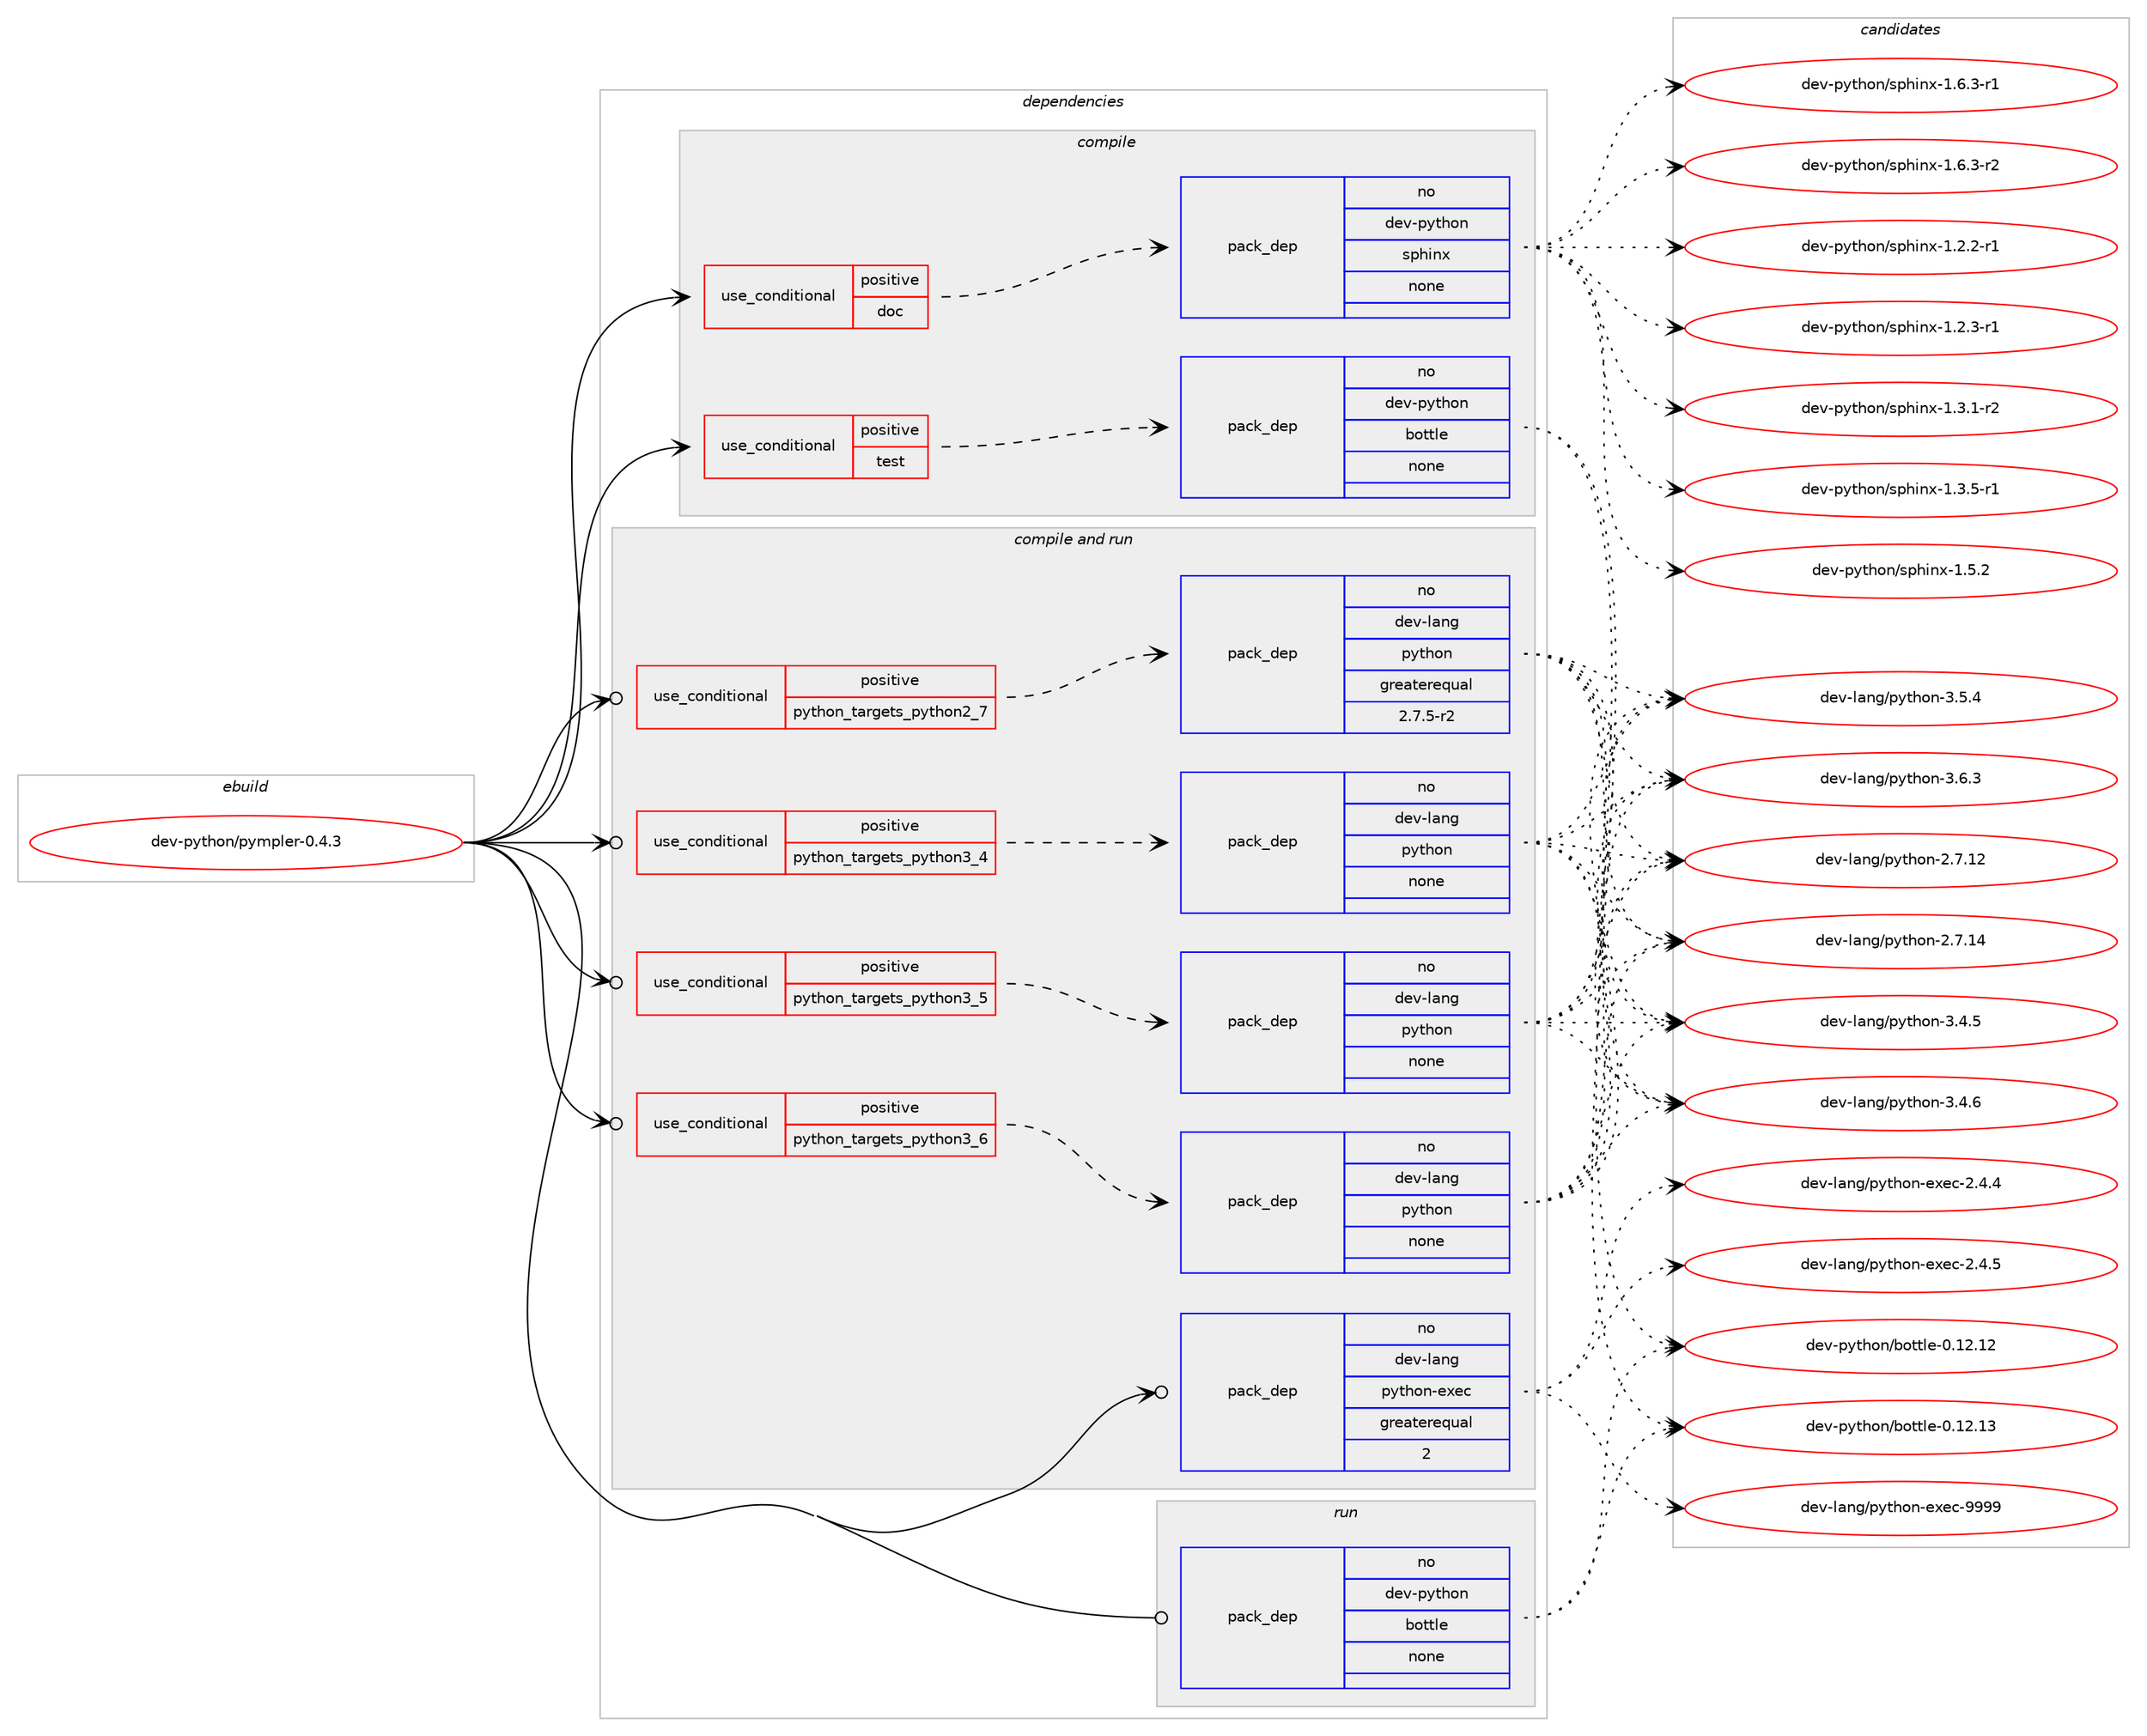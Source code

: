 digraph prolog {

# *************
# Graph options
# *************

newrank=true;
concentrate=true;
compound=true;
graph [rankdir=LR,fontname=Helvetica,fontsize=10,ranksep=1.5];#, ranksep=2.5, nodesep=0.2];
edge  [arrowhead=vee];
node  [fontname=Helvetica,fontsize=10];

# **********
# The ebuild
# **********

subgraph cluster_leftcol {
color=gray;
rank=same;
label=<<i>ebuild</i>>;
id [label="dev-python/pympler-0.4.3", color=red, width=4, href="../dev-python/pympler-0.4.3.svg"];
}

# ****************
# The dependencies
# ****************

subgraph cluster_midcol {
color=gray;
label=<<i>dependencies</i>>;
subgraph cluster_compile {
fillcolor="#eeeeee";
style=filled;
label=<<i>compile</i>>;
subgraph cond38841 {
dependency177638 [label=<<TABLE BORDER="0" CELLBORDER="1" CELLSPACING="0" CELLPADDING="4"><TR><TD ROWSPAN="3" CELLPADDING="10">use_conditional</TD></TR><TR><TD>positive</TD></TR><TR><TD>doc</TD></TR></TABLE>>, shape=none, color=red];
subgraph pack134879 {
dependency177639 [label=<<TABLE BORDER="0" CELLBORDER="1" CELLSPACING="0" CELLPADDING="4" WIDTH="220"><TR><TD ROWSPAN="6" CELLPADDING="30">pack_dep</TD></TR><TR><TD WIDTH="110">no</TD></TR><TR><TD>dev-python</TD></TR><TR><TD>sphinx</TD></TR><TR><TD>none</TD></TR><TR><TD></TD></TR></TABLE>>, shape=none, color=blue];
}
dependency177638:e -> dependency177639:w [weight=20,style="dashed",arrowhead="vee"];
}
id:e -> dependency177638:w [weight=20,style="solid",arrowhead="vee"];
subgraph cond38842 {
dependency177640 [label=<<TABLE BORDER="0" CELLBORDER="1" CELLSPACING="0" CELLPADDING="4"><TR><TD ROWSPAN="3" CELLPADDING="10">use_conditional</TD></TR><TR><TD>positive</TD></TR><TR><TD>test</TD></TR></TABLE>>, shape=none, color=red];
subgraph pack134880 {
dependency177641 [label=<<TABLE BORDER="0" CELLBORDER="1" CELLSPACING="0" CELLPADDING="4" WIDTH="220"><TR><TD ROWSPAN="6" CELLPADDING="30">pack_dep</TD></TR><TR><TD WIDTH="110">no</TD></TR><TR><TD>dev-python</TD></TR><TR><TD>bottle</TD></TR><TR><TD>none</TD></TR><TR><TD></TD></TR></TABLE>>, shape=none, color=blue];
}
dependency177640:e -> dependency177641:w [weight=20,style="dashed",arrowhead="vee"];
}
id:e -> dependency177640:w [weight=20,style="solid",arrowhead="vee"];
}
subgraph cluster_compileandrun {
fillcolor="#eeeeee";
style=filled;
label=<<i>compile and run</i>>;
subgraph cond38843 {
dependency177642 [label=<<TABLE BORDER="0" CELLBORDER="1" CELLSPACING="0" CELLPADDING="4"><TR><TD ROWSPAN="3" CELLPADDING="10">use_conditional</TD></TR><TR><TD>positive</TD></TR><TR><TD>python_targets_python2_7</TD></TR></TABLE>>, shape=none, color=red];
subgraph pack134881 {
dependency177643 [label=<<TABLE BORDER="0" CELLBORDER="1" CELLSPACING="0" CELLPADDING="4" WIDTH="220"><TR><TD ROWSPAN="6" CELLPADDING="30">pack_dep</TD></TR><TR><TD WIDTH="110">no</TD></TR><TR><TD>dev-lang</TD></TR><TR><TD>python</TD></TR><TR><TD>greaterequal</TD></TR><TR><TD>2.7.5-r2</TD></TR></TABLE>>, shape=none, color=blue];
}
dependency177642:e -> dependency177643:w [weight=20,style="dashed",arrowhead="vee"];
}
id:e -> dependency177642:w [weight=20,style="solid",arrowhead="odotvee"];
subgraph cond38844 {
dependency177644 [label=<<TABLE BORDER="0" CELLBORDER="1" CELLSPACING="0" CELLPADDING="4"><TR><TD ROWSPAN="3" CELLPADDING="10">use_conditional</TD></TR><TR><TD>positive</TD></TR><TR><TD>python_targets_python3_4</TD></TR></TABLE>>, shape=none, color=red];
subgraph pack134882 {
dependency177645 [label=<<TABLE BORDER="0" CELLBORDER="1" CELLSPACING="0" CELLPADDING="4" WIDTH="220"><TR><TD ROWSPAN="6" CELLPADDING="30">pack_dep</TD></TR><TR><TD WIDTH="110">no</TD></TR><TR><TD>dev-lang</TD></TR><TR><TD>python</TD></TR><TR><TD>none</TD></TR><TR><TD></TD></TR></TABLE>>, shape=none, color=blue];
}
dependency177644:e -> dependency177645:w [weight=20,style="dashed",arrowhead="vee"];
}
id:e -> dependency177644:w [weight=20,style="solid",arrowhead="odotvee"];
subgraph cond38845 {
dependency177646 [label=<<TABLE BORDER="0" CELLBORDER="1" CELLSPACING="0" CELLPADDING="4"><TR><TD ROWSPAN="3" CELLPADDING="10">use_conditional</TD></TR><TR><TD>positive</TD></TR><TR><TD>python_targets_python3_5</TD></TR></TABLE>>, shape=none, color=red];
subgraph pack134883 {
dependency177647 [label=<<TABLE BORDER="0" CELLBORDER="1" CELLSPACING="0" CELLPADDING="4" WIDTH="220"><TR><TD ROWSPAN="6" CELLPADDING="30">pack_dep</TD></TR><TR><TD WIDTH="110">no</TD></TR><TR><TD>dev-lang</TD></TR><TR><TD>python</TD></TR><TR><TD>none</TD></TR><TR><TD></TD></TR></TABLE>>, shape=none, color=blue];
}
dependency177646:e -> dependency177647:w [weight=20,style="dashed",arrowhead="vee"];
}
id:e -> dependency177646:w [weight=20,style="solid",arrowhead="odotvee"];
subgraph cond38846 {
dependency177648 [label=<<TABLE BORDER="0" CELLBORDER="1" CELLSPACING="0" CELLPADDING="4"><TR><TD ROWSPAN="3" CELLPADDING="10">use_conditional</TD></TR><TR><TD>positive</TD></TR><TR><TD>python_targets_python3_6</TD></TR></TABLE>>, shape=none, color=red];
subgraph pack134884 {
dependency177649 [label=<<TABLE BORDER="0" CELLBORDER="1" CELLSPACING="0" CELLPADDING="4" WIDTH="220"><TR><TD ROWSPAN="6" CELLPADDING="30">pack_dep</TD></TR><TR><TD WIDTH="110">no</TD></TR><TR><TD>dev-lang</TD></TR><TR><TD>python</TD></TR><TR><TD>none</TD></TR><TR><TD></TD></TR></TABLE>>, shape=none, color=blue];
}
dependency177648:e -> dependency177649:w [weight=20,style="dashed",arrowhead="vee"];
}
id:e -> dependency177648:w [weight=20,style="solid",arrowhead="odotvee"];
subgraph pack134885 {
dependency177650 [label=<<TABLE BORDER="0" CELLBORDER="1" CELLSPACING="0" CELLPADDING="4" WIDTH="220"><TR><TD ROWSPAN="6" CELLPADDING="30">pack_dep</TD></TR><TR><TD WIDTH="110">no</TD></TR><TR><TD>dev-lang</TD></TR><TR><TD>python-exec</TD></TR><TR><TD>greaterequal</TD></TR><TR><TD>2</TD></TR></TABLE>>, shape=none, color=blue];
}
id:e -> dependency177650:w [weight=20,style="solid",arrowhead="odotvee"];
}
subgraph cluster_run {
fillcolor="#eeeeee";
style=filled;
label=<<i>run</i>>;
subgraph pack134886 {
dependency177651 [label=<<TABLE BORDER="0" CELLBORDER="1" CELLSPACING="0" CELLPADDING="4" WIDTH="220"><TR><TD ROWSPAN="6" CELLPADDING="30">pack_dep</TD></TR><TR><TD WIDTH="110">no</TD></TR><TR><TD>dev-python</TD></TR><TR><TD>bottle</TD></TR><TR><TD>none</TD></TR><TR><TD></TD></TR></TABLE>>, shape=none, color=blue];
}
id:e -> dependency177651:w [weight=20,style="solid",arrowhead="odot"];
}
}

# **************
# The candidates
# **************

subgraph cluster_choices {
rank=same;
color=gray;
label=<<i>candidates</i>>;

subgraph choice134879 {
color=black;
nodesep=1;
choice10010111845112121116104111110471151121041051101204549465046504511449 [label="dev-python/sphinx-1.2.2-r1", color=red, width=4,href="../dev-python/sphinx-1.2.2-r1.svg"];
choice10010111845112121116104111110471151121041051101204549465046514511449 [label="dev-python/sphinx-1.2.3-r1", color=red, width=4,href="../dev-python/sphinx-1.2.3-r1.svg"];
choice10010111845112121116104111110471151121041051101204549465146494511450 [label="dev-python/sphinx-1.3.1-r2", color=red, width=4,href="../dev-python/sphinx-1.3.1-r2.svg"];
choice10010111845112121116104111110471151121041051101204549465146534511449 [label="dev-python/sphinx-1.3.5-r1", color=red, width=4,href="../dev-python/sphinx-1.3.5-r1.svg"];
choice1001011184511212111610411111047115112104105110120454946534650 [label="dev-python/sphinx-1.5.2", color=red, width=4,href="../dev-python/sphinx-1.5.2.svg"];
choice10010111845112121116104111110471151121041051101204549465446514511449 [label="dev-python/sphinx-1.6.3-r1", color=red, width=4,href="../dev-python/sphinx-1.6.3-r1.svg"];
choice10010111845112121116104111110471151121041051101204549465446514511450 [label="dev-python/sphinx-1.6.3-r2", color=red, width=4,href="../dev-python/sphinx-1.6.3-r2.svg"];
dependency177639:e -> choice10010111845112121116104111110471151121041051101204549465046504511449:w [style=dotted,weight="100"];
dependency177639:e -> choice10010111845112121116104111110471151121041051101204549465046514511449:w [style=dotted,weight="100"];
dependency177639:e -> choice10010111845112121116104111110471151121041051101204549465146494511450:w [style=dotted,weight="100"];
dependency177639:e -> choice10010111845112121116104111110471151121041051101204549465146534511449:w [style=dotted,weight="100"];
dependency177639:e -> choice1001011184511212111610411111047115112104105110120454946534650:w [style=dotted,weight="100"];
dependency177639:e -> choice10010111845112121116104111110471151121041051101204549465446514511449:w [style=dotted,weight="100"];
dependency177639:e -> choice10010111845112121116104111110471151121041051101204549465446514511450:w [style=dotted,weight="100"];
}
subgraph choice134880 {
color=black;
nodesep=1;
choice1001011184511212111610411111047981111161161081014548464950464950 [label="dev-python/bottle-0.12.12", color=red, width=4,href="../dev-python/bottle-0.12.12.svg"];
choice1001011184511212111610411111047981111161161081014548464950464951 [label="dev-python/bottle-0.12.13", color=red, width=4,href="../dev-python/bottle-0.12.13.svg"];
dependency177641:e -> choice1001011184511212111610411111047981111161161081014548464950464950:w [style=dotted,weight="100"];
dependency177641:e -> choice1001011184511212111610411111047981111161161081014548464950464951:w [style=dotted,weight="100"];
}
subgraph choice134881 {
color=black;
nodesep=1;
choice10010111845108971101034711212111610411111045504655464950 [label="dev-lang/python-2.7.12", color=red, width=4,href="../dev-lang/python-2.7.12.svg"];
choice10010111845108971101034711212111610411111045504655464952 [label="dev-lang/python-2.7.14", color=red, width=4,href="../dev-lang/python-2.7.14.svg"];
choice100101118451089711010347112121116104111110455146524653 [label="dev-lang/python-3.4.5", color=red, width=4,href="../dev-lang/python-3.4.5.svg"];
choice100101118451089711010347112121116104111110455146524654 [label="dev-lang/python-3.4.6", color=red, width=4,href="../dev-lang/python-3.4.6.svg"];
choice100101118451089711010347112121116104111110455146534652 [label="dev-lang/python-3.5.4", color=red, width=4,href="../dev-lang/python-3.5.4.svg"];
choice100101118451089711010347112121116104111110455146544651 [label="dev-lang/python-3.6.3", color=red, width=4,href="../dev-lang/python-3.6.3.svg"];
dependency177643:e -> choice10010111845108971101034711212111610411111045504655464950:w [style=dotted,weight="100"];
dependency177643:e -> choice10010111845108971101034711212111610411111045504655464952:w [style=dotted,weight="100"];
dependency177643:e -> choice100101118451089711010347112121116104111110455146524653:w [style=dotted,weight="100"];
dependency177643:e -> choice100101118451089711010347112121116104111110455146524654:w [style=dotted,weight="100"];
dependency177643:e -> choice100101118451089711010347112121116104111110455146534652:w [style=dotted,weight="100"];
dependency177643:e -> choice100101118451089711010347112121116104111110455146544651:w [style=dotted,weight="100"];
}
subgraph choice134882 {
color=black;
nodesep=1;
choice10010111845108971101034711212111610411111045504655464950 [label="dev-lang/python-2.7.12", color=red, width=4,href="../dev-lang/python-2.7.12.svg"];
choice10010111845108971101034711212111610411111045504655464952 [label="dev-lang/python-2.7.14", color=red, width=4,href="../dev-lang/python-2.7.14.svg"];
choice100101118451089711010347112121116104111110455146524653 [label="dev-lang/python-3.4.5", color=red, width=4,href="../dev-lang/python-3.4.5.svg"];
choice100101118451089711010347112121116104111110455146524654 [label="dev-lang/python-3.4.6", color=red, width=4,href="../dev-lang/python-3.4.6.svg"];
choice100101118451089711010347112121116104111110455146534652 [label="dev-lang/python-3.5.4", color=red, width=4,href="../dev-lang/python-3.5.4.svg"];
choice100101118451089711010347112121116104111110455146544651 [label="dev-lang/python-3.6.3", color=red, width=4,href="../dev-lang/python-3.6.3.svg"];
dependency177645:e -> choice10010111845108971101034711212111610411111045504655464950:w [style=dotted,weight="100"];
dependency177645:e -> choice10010111845108971101034711212111610411111045504655464952:w [style=dotted,weight="100"];
dependency177645:e -> choice100101118451089711010347112121116104111110455146524653:w [style=dotted,weight="100"];
dependency177645:e -> choice100101118451089711010347112121116104111110455146524654:w [style=dotted,weight="100"];
dependency177645:e -> choice100101118451089711010347112121116104111110455146534652:w [style=dotted,weight="100"];
dependency177645:e -> choice100101118451089711010347112121116104111110455146544651:w [style=dotted,weight="100"];
}
subgraph choice134883 {
color=black;
nodesep=1;
choice10010111845108971101034711212111610411111045504655464950 [label="dev-lang/python-2.7.12", color=red, width=4,href="../dev-lang/python-2.7.12.svg"];
choice10010111845108971101034711212111610411111045504655464952 [label="dev-lang/python-2.7.14", color=red, width=4,href="../dev-lang/python-2.7.14.svg"];
choice100101118451089711010347112121116104111110455146524653 [label="dev-lang/python-3.4.5", color=red, width=4,href="../dev-lang/python-3.4.5.svg"];
choice100101118451089711010347112121116104111110455146524654 [label="dev-lang/python-3.4.6", color=red, width=4,href="../dev-lang/python-3.4.6.svg"];
choice100101118451089711010347112121116104111110455146534652 [label="dev-lang/python-3.5.4", color=red, width=4,href="../dev-lang/python-3.5.4.svg"];
choice100101118451089711010347112121116104111110455146544651 [label="dev-lang/python-3.6.3", color=red, width=4,href="../dev-lang/python-3.6.3.svg"];
dependency177647:e -> choice10010111845108971101034711212111610411111045504655464950:w [style=dotted,weight="100"];
dependency177647:e -> choice10010111845108971101034711212111610411111045504655464952:w [style=dotted,weight="100"];
dependency177647:e -> choice100101118451089711010347112121116104111110455146524653:w [style=dotted,weight="100"];
dependency177647:e -> choice100101118451089711010347112121116104111110455146524654:w [style=dotted,weight="100"];
dependency177647:e -> choice100101118451089711010347112121116104111110455146534652:w [style=dotted,weight="100"];
dependency177647:e -> choice100101118451089711010347112121116104111110455146544651:w [style=dotted,weight="100"];
}
subgraph choice134884 {
color=black;
nodesep=1;
choice10010111845108971101034711212111610411111045504655464950 [label="dev-lang/python-2.7.12", color=red, width=4,href="../dev-lang/python-2.7.12.svg"];
choice10010111845108971101034711212111610411111045504655464952 [label="dev-lang/python-2.7.14", color=red, width=4,href="../dev-lang/python-2.7.14.svg"];
choice100101118451089711010347112121116104111110455146524653 [label="dev-lang/python-3.4.5", color=red, width=4,href="../dev-lang/python-3.4.5.svg"];
choice100101118451089711010347112121116104111110455146524654 [label="dev-lang/python-3.4.6", color=red, width=4,href="../dev-lang/python-3.4.6.svg"];
choice100101118451089711010347112121116104111110455146534652 [label="dev-lang/python-3.5.4", color=red, width=4,href="../dev-lang/python-3.5.4.svg"];
choice100101118451089711010347112121116104111110455146544651 [label="dev-lang/python-3.6.3", color=red, width=4,href="../dev-lang/python-3.6.3.svg"];
dependency177649:e -> choice10010111845108971101034711212111610411111045504655464950:w [style=dotted,weight="100"];
dependency177649:e -> choice10010111845108971101034711212111610411111045504655464952:w [style=dotted,weight="100"];
dependency177649:e -> choice100101118451089711010347112121116104111110455146524653:w [style=dotted,weight="100"];
dependency177649:e -> choice100101118451089711010347112121116104111110455146524654:w [style=dotted,weight="100"];
dependency177649:e -> choice100101118451089711010347112121116104111110455146534652:w [style=dotted,weight="100"];
dependency177649:e -> choice100101118451089711010347112121116104111110455146544651:w [style=dotted,weight="100"];
}
subgraph choice134885 {
color=black;
nodesep=1;
choice1001011184510897110103471121211161041111104510112010199455046524652 [label="dev-lang/python-exec-2.4.4", color=red, width=4,href="../dev-lang/python-exec-2.4.4.svg"];
choice1001011184510897110103471121211161041111104510112010199455046524653 [label="dev-lang/python-exec-2.4.5", color=red, width=4,href="../dev-lang/python-exec-2.4.5.svg"];
choice10010111845108971101034711212111610411111045101120101994557575757 [label="dev-lang/python-exec-9999", color=red, width=4,href="../dev-lang/python-exec-9999.svg"];
dependency177650:e -> choice1001011184510897110103471121211161041111104510112010199455046524652:w [style=dotted,weight="100"];
dependency177650:e -> choice1001011184510897110103471121211161041111104510112010199455046524653:w [style=dotted,weight="100"];
dependency177650:e -> choice10010111845108971101034711212111610411111045101120101994557575757:w [style=dotted,weight="100"];
}
subgraph choice134886 {
color=black;
nodesep=1;
choice1001011184511212111610411111047981111161161081014548464950464950 [label="dev-python/bottle-0.12.12", color=red, width=4,href="../dev-python/bottle-0.12.12.svg"];
choice1001011184511212111610411111047981111161161081014548464950464951 [label="dev-python/bottle-0.12.13", color=red, width=4,href="../dev-python/bottle-0.12.13.svg"];
dependency177651:e -> choice1001011184511212111610411111047981111161161081014548464950464950:w [style=dotted,weight="100"];
dependency177651:e -> choice1001011184511212111610411111047981111161161081014548464950464951:w [style=dotted,weight="100"];
}
}

}
